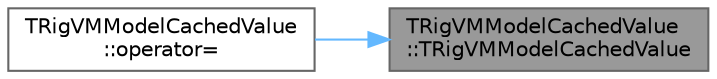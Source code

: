 digraph "TRigVMModelCachedValue::TRigVMModelCachedValue"
{
 // INTERACTIVE_SVG=YES
 // LATEX_PDF_SIZE
  bgcolor="transparent";
  edge [fontname=Helvetica,fontsize=10,labelfontname=Helvetica,labelfontsize=10];
  node [fontname=Helvetica,fontsize=10,shape=box,height=0.2,width=0.4];
  rankdir="RL";
  Node1 [id="Node000001",label="TRigVMModelCachedValue\l::TRigVMModelCachedValue",height=0.2,width=0.4,color="gray40", fillcolor="grey60", style="filled", fontcolor="black",tooltip=" "];
  Node1 -> Node2 [id="edge1_Node000001_Node000002",dir="back",color="steelblue1",style="solid",tooltip=" "];
  Node2 [id="Node000002",label="TRigVMModelCachedValue\l::operator=",height=0.2,width=0.4,color="grey40", fillcolor="white", style="filled",URL="$db/d03/classTRigVMModelCachedValue.html#ad3d82e9915b99e75f9d3ce6ec22a0a03",tooltip=" "];
}

